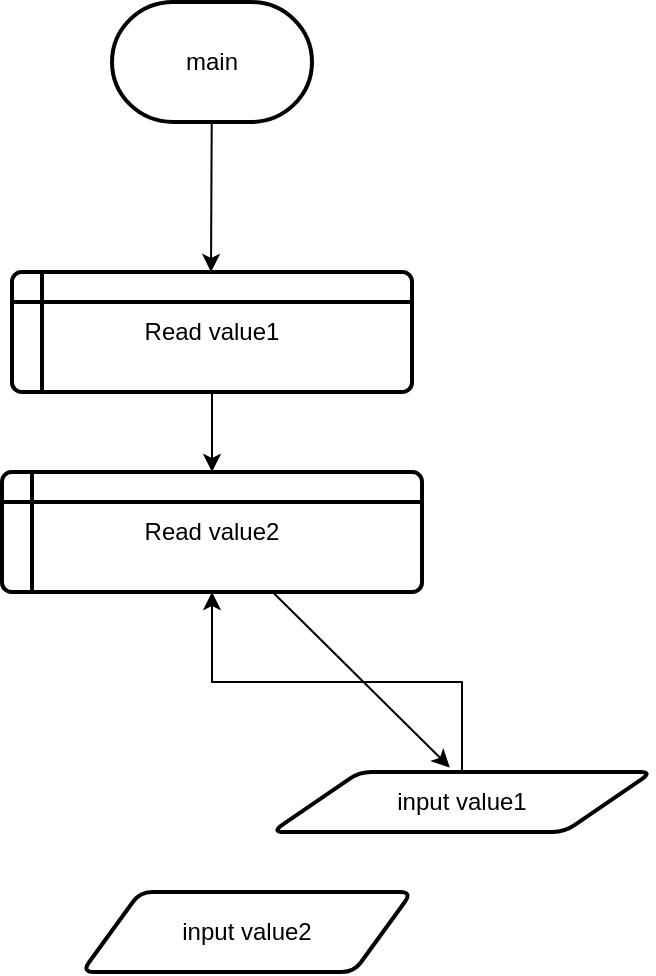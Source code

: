 <mxfile version="21.7.5" type="device">
  <diagram name="Page-1" id="4cBS80q6ClL36z-4rHW1">
    <mxGraphModel dx="872" dy="455" grid="1" gridSize="10" guides="1" tooltips="1" connect="1" arrows="1" fold="1" page="1" pageScale="1" pageWidth="850" pageHeight="1100" math="0" shadow="0">
      <root>
        <mxCell id="0" />
        <mxCell id="1" parent="0" />
        <mxCell id="7m7Xx356KaLH0eYcJv8N-1" value="main" style="text;html=1;align=center;verticalAlign=middle;resizable=0;points=[];autosize=1;strokeColor=none;fillColor=none;" vertex="1" parent="1">
          <mxGeometry x="425" y="65" width="50" height="30" as="geometry" />
        </mxCell>
        <mxCell id="7m7Xx356KaLH0eYcJv8N-3" value="main" style="strokeWidth=2;html=1;shape=mxgraph.flowchart.terminator;whiteSpace=wrap;" vertex="1" parent="1">
          <mxGeometry x="390" y="65" width="100" height="60" as="geometry" />
        </mxCell>
        <mxCell id="7m7Xx356KaLH0eYcJv8N-7" value="" style="endArrow=classic;html=1;rounded=0;" edge="1" parent="1" source="7m7Xx356KaLH0eYcJv8N-3">
          <mxGeometry width="50" height="50" relative="1" as="geometry">
            <mxPoint x="440" y="300" as="sourcePoint" />
            <mxPoint x="439.5" y="200" as="targetPoint" />
          </mxGeometry>
        </mxCell>
        <mxCell id="7m7Xx356KaLH0eYcJv8N-9" value="Read value2" style="shape=internalStorage;whiteSpace=wrap;html=1;dx=15;dy=15;rounded=1;arcSize=8;strokeWidth=2;" vertex="1" parent="1">
          <mxGeometry x="335" y="300" width="210" height="60" as="geometry" />
        </mxCell>
        <mxCell id="7m7Xx356KaLH0eYcJv8N-12" value="" style="endArrow=classic;html=1;rounded=0;" edge="1" parent="1">
          <mxGeometry width="50" height="50" relative="1" as="geometry">
            <mxPoint x="440" y="240" as="sourcePoint" />
            <mxPoint x="440" y="300" as="targetPoint" />
            <Array as="points" />
          </mxGeometry>
        </mxCell>
        <mxCell id="7m7Xx356KaLH0eYcJv8N-15" value="Read value1" style="shape=internalStorage;whiteSpace=wrap;html=1;dx=15;dy=15;rounded=1;arcSize=8;strokeWidth=2;" vertex="1" parent="1">
          <mxGeometry x="340" y="200" width="200" height="60" as="geometry" />
        </mxCell>
        <mxCell id="7m7Xx356KaLH0eYcJv8N-21" value="" style="edgeStyle=orthogonalEdgeStyle;rounded=0;orthogonalLoop=1;jettySize=auto;html=1;" edge="1" parent="1" source="7m7Xx356KaLH0eYcJv8N-17" target="7m7Xx356KaLH0eYcJv8N-9">
          <mxGeometry relative="1" as="geometry" />
        </mxCell>
        <mxCell id="7m7Xx356KaLH0eYcJv8N-17" value="input value1" style="shape=parallelogram;html=1;strokeWidth=2;perimeter=parallelogramPerimeter;whiteSpace=wrap;rounded=1;arcSize=12;size=0.23;" vertex="1" parent="1">
          <mxGeometry x="470" y="450" width="190" height="30" as="geometry" />
        </mxCell>
        <mxCell id="7m7Xx356KaLH0eYcJv8N-18" value="input value2" style="shape=parallelogram;html=1;strokeWidth=2;perimeter=parallelogramPerimeter;whiteSpace=wrap;rounded=1;arcSize=12;size=0.176;" vertex="1" parent="1">
          <mxGeometry x="375" y="510" width="165" height="40" as="geometry" />
        </mxCell>
        <mxCell id="7m7Xx356KaLH0eYcJv8N-19" value="" style="endArrow=classic;html=1;rounded=0;entryX=0.468;entryY=-0.075;entryDx=0;entryDy=0;entryPerimeter=0;" edge="1" parent="1" source="7m7Xx356KaLH0eYcJv8N-9" target="7m7Xx356KaLH0eYcJv8N-17">
          <mxGeometry width="50" height="50" relative="1" as="geometry">
            <mxPoint x="420" y="410" as="sourcePoint" />
            <mxPoint x="440" y="410" as="targetPoint" />
          </mxGeometry>
        </mxCell>
      </root>
    </mxGraphModel>
  </diagram>
</mxfile>
